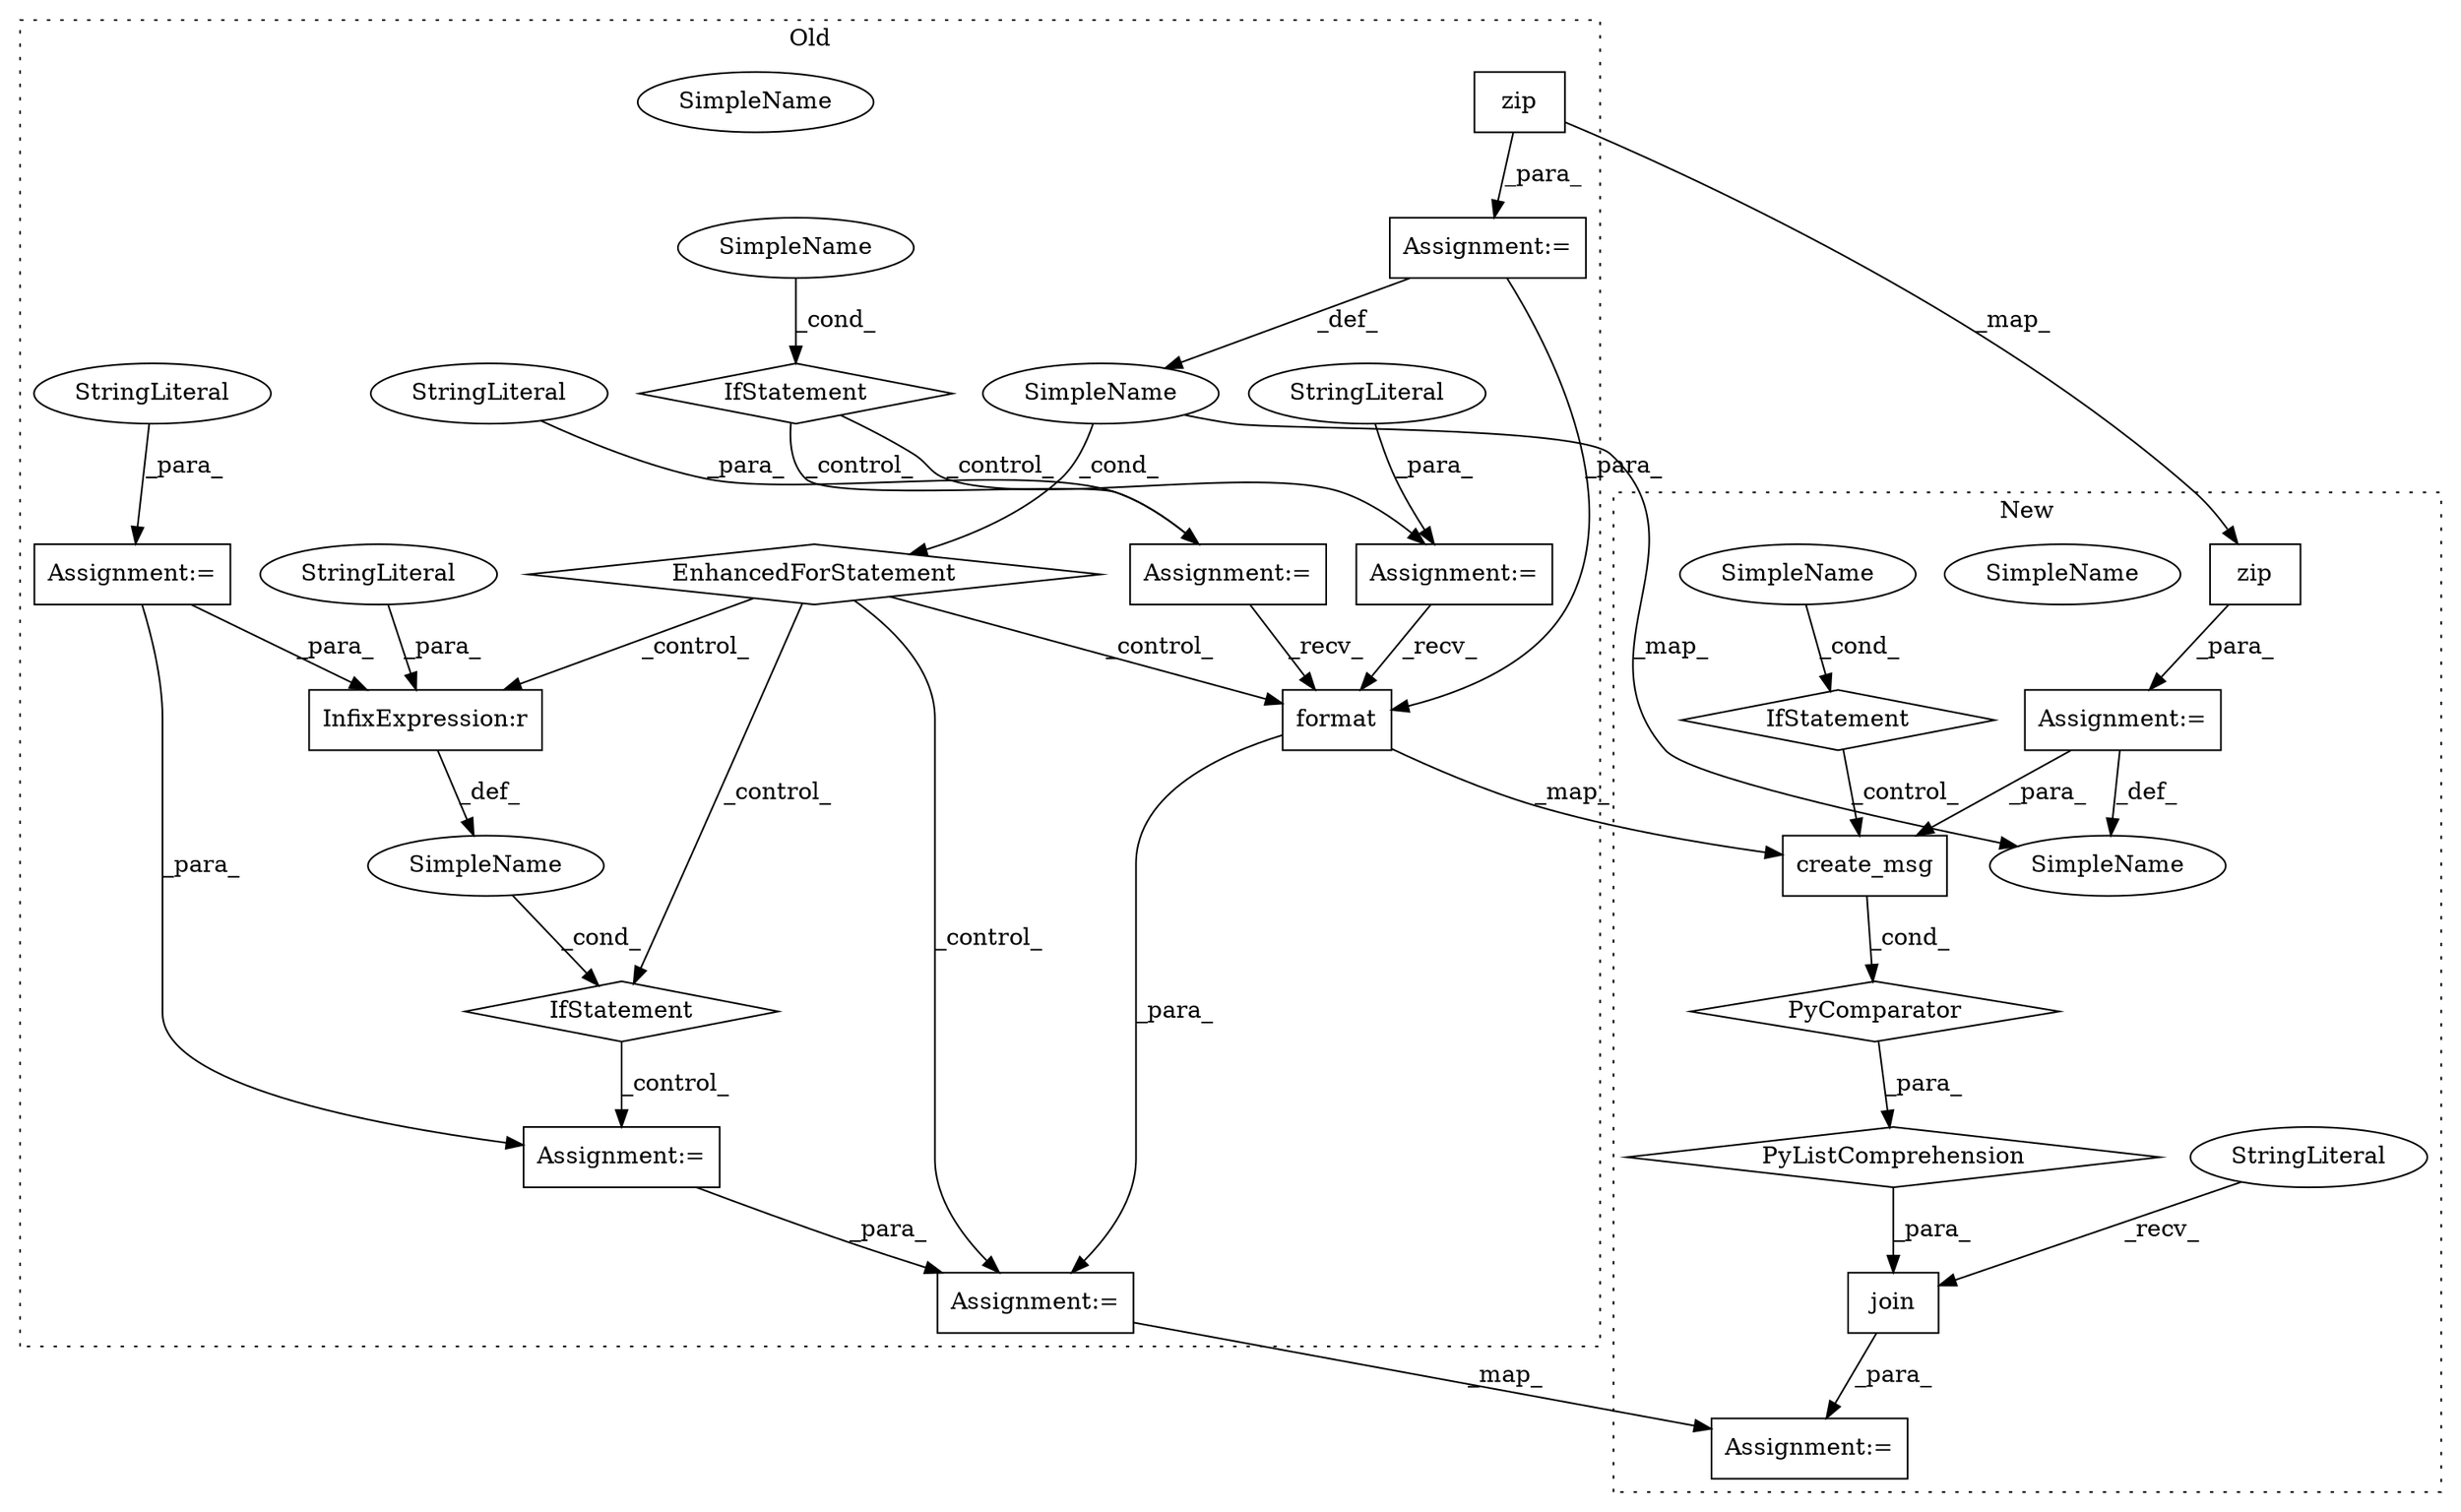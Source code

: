 digraph G {
subgraph cluster0 {
1 [label="format" a="32" s="3972,3988" l="7,1" shape="box"];
3 [label="EnhancedForStatement" a="70" s="3806,3887" l="57,2" shape="diamond"];
5 [label="zip" a="32" s="3871,3886" l="4,1" shape="box"];
7 [label="InfixExpression:r" a="27" s="3906" l="4" shape="box"];
9 [label="SimpleName" a="42" s="3867" l="1" shape="ellipse"];
11 [label="IfStatement" a="25" s="3899,3912" l="4,2" shape="diamond"];
12 [label="SimpleName" a="42" s="" l="" shape="ellipse"];
13 [label="Assignment:=" a="7" s="3929" l="2" shape="box"];
16 [label="StringLiteral" a="45" s="3910" l="2" shape="ellipse"];
17 [label="Assignment:=" a="7" s="3795" l="1" shape="box"];
19 [label="Assignment:=" a="7" s="3707" l="1" shape="box"];
20 [label="IfStatement" a="25" s="3606,3622" l="4,2" shape="diamond"];
21 [label="SimpleName" a="42" s="3610" l="12" shape="ellipse"];
23 [label="StringLiteral" a="45" s="3708" l="20" shape="ellipse"];
25 [label="StringLiteral" a="45" s="3796" l="2" shape="ellipse"];
26 [label="Assignment:=" a="7" s="3806,3887" l="57,2" shape="box"];
27 [label="Assignment:=" a="7" s="3643" l="1" shape="box"];
28 [label="StringLiteral" a="45" s="3644" l="30" shape="ellipse"];
29 [label="Assignment:=" a="7" s="3958" l="2" shape="box"];
31 [label="SimpleName" a="42" s="3610" l="12" shape="ellipse"];
label = "Old";
style="dotted";
}
subgraph cluster1 {
2 [label="create_msg" a="32" s="4336,4356" l="11,1" shape="box"];
4 [label="zip" a="32" s="4428,4443" l="4,1" shape="box"];
6 [label="PyComparator" a="113" s="4421" l="32" shape="diamond"];
8 [label="IfStatement" a="25" s="4421" l="32" shape="diamond"];
10 [label="SimpleName" a="42" s="4424" l="1" shape="ellipse"];
14 [label="SimpleName" a="42" s="4448" l="5" shape="ellipse"];
15 [label="join" a="32" s="4318,4461" l="18,-5" shape="box"];
18 [label="Assignment:=" a="7" s="4421" l="32" shape="box"];
22 [label="PyListComprehension" a="109" s="4336" l="125" shape="diamond"];
24 [label="StringLiteral" a="45" s="4313" l="4" shape="ellipse"];
30 [label="Assignment:=" a="7" s="4312" l="1" shape="box"];
32 [label="SimpleName" a="42" s="4448" l="5" shape="ellipse"];
label = "New";
style="dotted";
}
1 -> 2 [label="_map_"];
1 -> 29 [label="_para_"];
2 -> 6 [label="_cond_"];
3 -> 11 [label="_control_"];
3 -> 7 [label="_control_"];
3 -> 1 [label="_control_"];
3 -> 29 [label="_control_"];
4 -> 18 [label="_para_"];
5 -> 4 [label="_map_"];
5 -> 26 [label="_para_"];
6 -> 22 [label="_para_"];
7 -> 12 [label="_def_"];
8 -> 2 [label="_control_"];
9 -> 10 [label="_map_"];
9 -> 3 [label="_cond_"];
11 -> 13 [label="_control_"];
12 -> 11 [label="_cond_"];
13 -> 29 [label="_para_"];
15 -> 30 [label="_para_"];
16 -> 7 [label="_para_"];
17 -> 7 [label="_para_"];
17 -> 13 [label="_para_"];
18 -> 2 [label="_para_"];
18 -> 10 [label="_def_"];
19 -> 1 [label="_recv_"];
20 -> 27 [label="_control_"];
20 -> 19 [label="_control_"];
22 -> 15 [label="_para_"];
23 -> 19 [label="_para_"];
24 -> 15 [label="_recv_"];
25 -> 17 [label="_para_"];
26 -> 9 [label="_def_"];
26 -> 1 [label="_para_"];
27 -> 1 [label="_recv_"];
28 -> 27 [label="_para_"];
29 -> 30 [label="_map_"];
31 -> 20 [label="_cond_"];
32 -> 8 [label="_cond_"];
}
